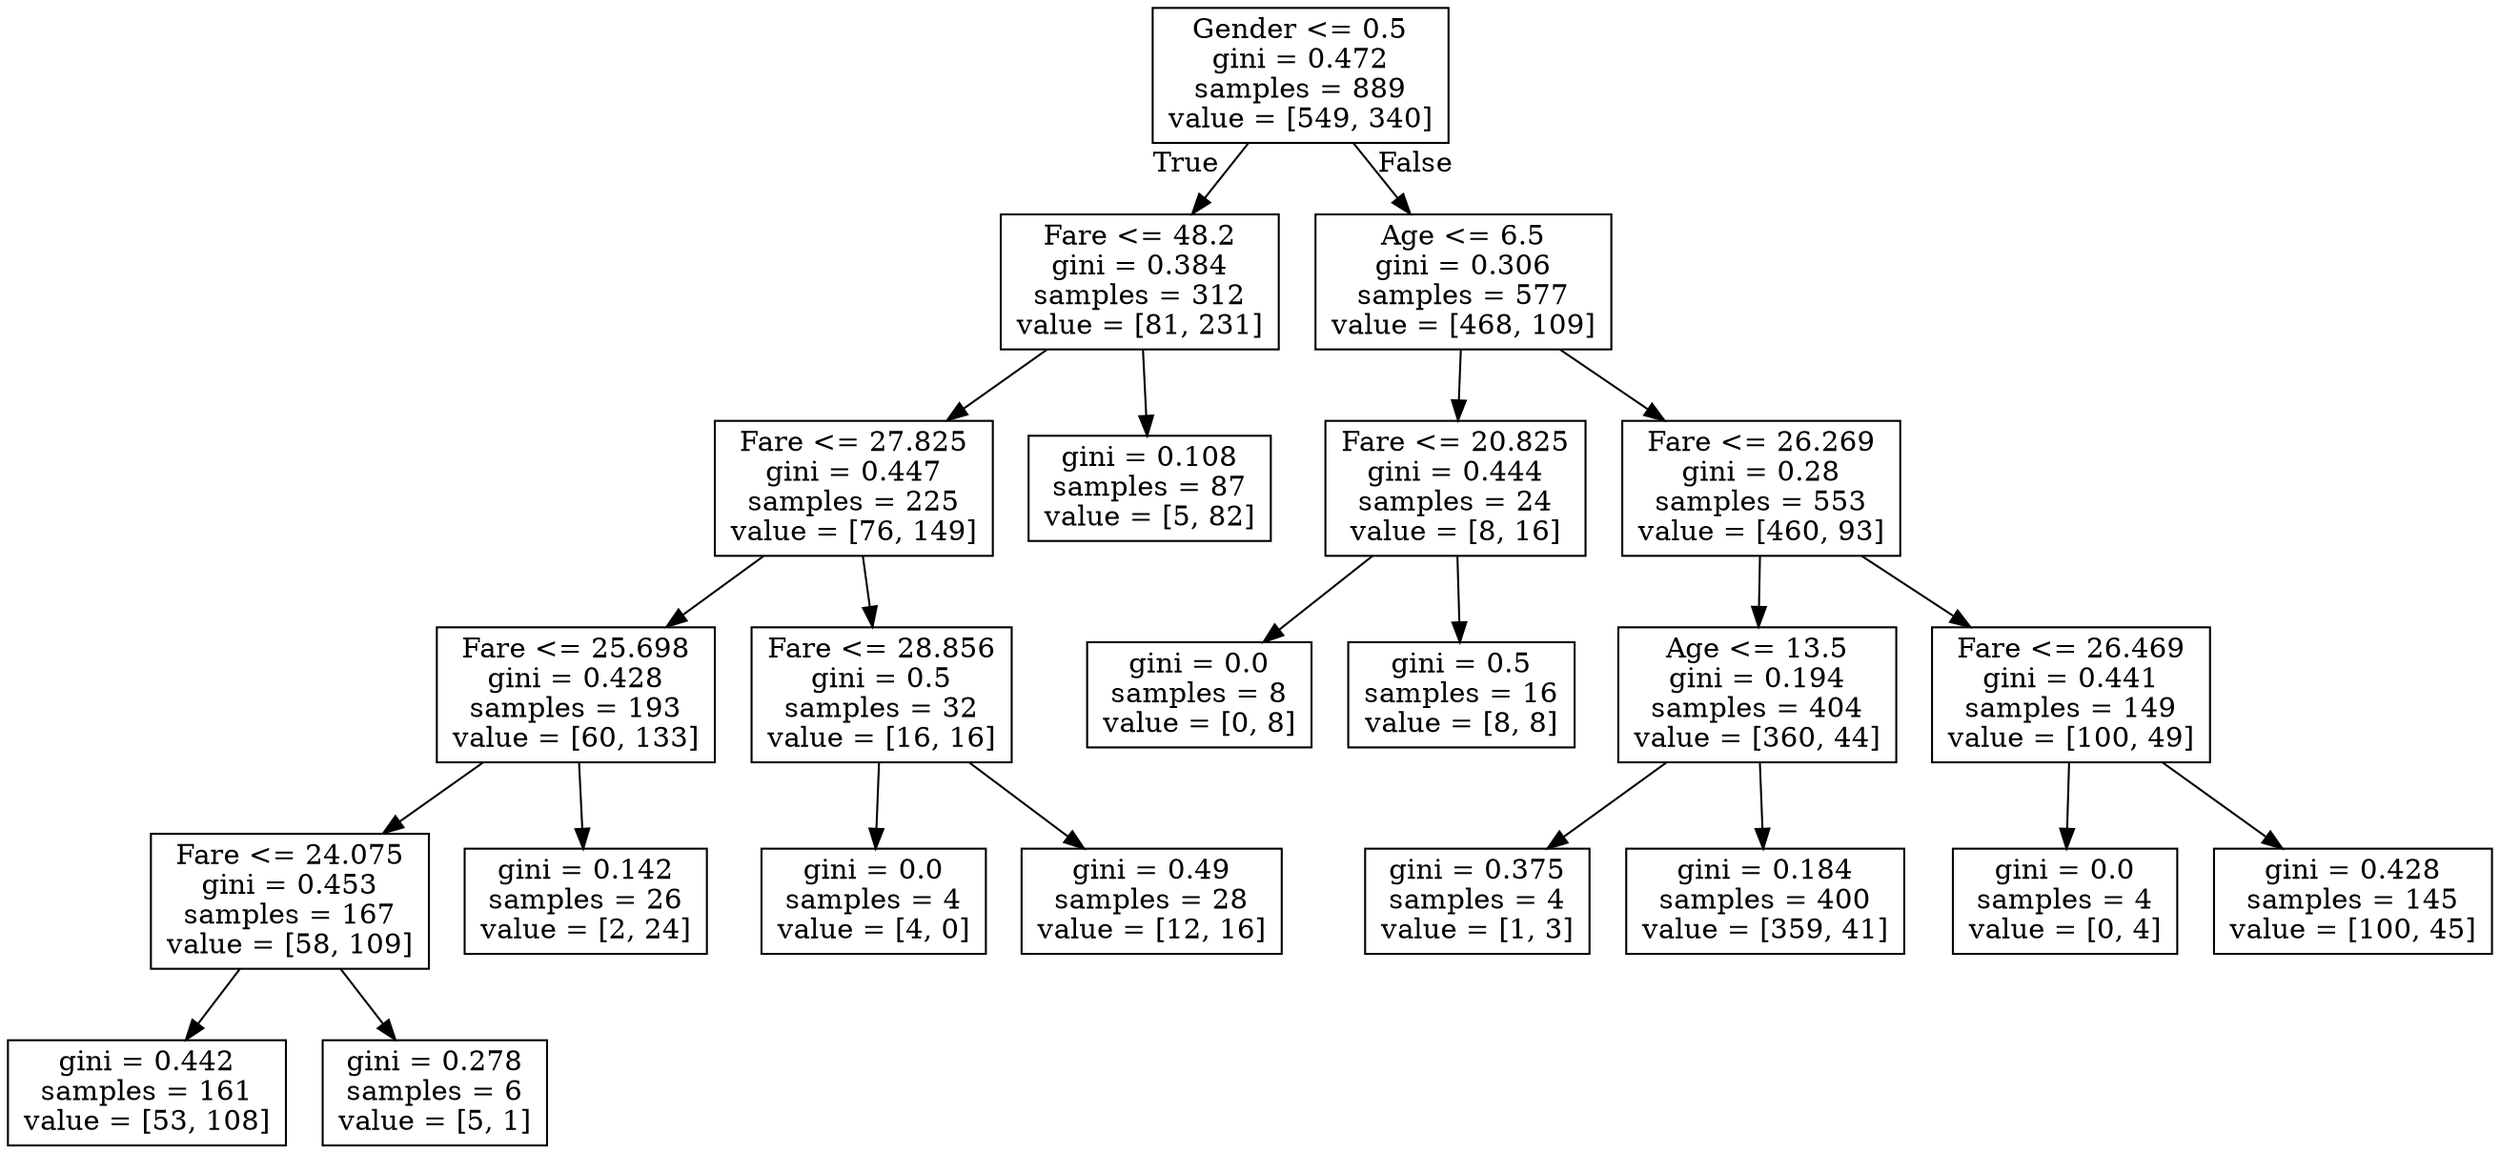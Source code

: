 digraph Tree {
node [shape=box] ;
0 [label="Gender <= 0.5\ngini = 0.472\nsamples = 889\nvalue = [549, 340]"] ;
1 [label="Fare <= 48.2\ngini = 0.384\nsamples = 312\nvalue = [81, 231]"] ;
0 -> 1 [labeldistance=2.5, labelangle=45, headlabel="True"] ;
7 [label="Fare <= 27.825\ngini = 0.447\nsamples = 225\nvalue = [76, 149]"] ;
1 -> 7 ;
15 [label="Fare <= 25.698\ngini = 0.428\nsamples = 193\nvalue = [60, 133]"] ;
7 -> 15 ;
17 [label="Fare <= 24.075\ngini = 0.453\nsamples = 167\nvalue = [58, 109]"] ;
15 -> 17 ;
19 [label="gini = 0.442\nsamples = 161\nvalue = [53, 108]"] ;
17 -> 19 ;
20 [label="gini = 0.278\nsamples = 6\nvalue = [5, 1]"] ;
17 -> 20 ;
18 [label="gini = 0.142\nsamples = 26\nvalue = [2, 24]"] ;
15 -> 18 ;
16 [label="Fare <= 28.856\ngini = 0.5\nsamples = 32\nvalue = [16, 16]"] ;
7 -> 16 ;
21 [label="gini = 0.0\nsamples = 4\nvalue = [4, 0]"] ;
16 -> 21 ;
22 [label="gini = 0.49\nsamples = 28\nvalue = [12, 16]"] ;
16 -> 22 ;
8 [label="gini = 0.108\nsamples = 87\nvalue = [5, 82]"] ;
1 -> 8 ;
2 [label="Age <= 6.5\ngini = 0.306\nsamples = 577\nvalue = [468, 109]"] ;
0 -> 2 [labeldistance=2.5, labelangle=-45, headlabel="False"] ;
3 [label="Fare <= 20.825\ngini = 0.444\nsamples = 24\nvalue = [8, 16]"] ;
2 -> 3 ;
13 [label="gini = 0.0\nsamples = 8\nvalue = [0, 8]"] ;
3 -> 13 ;
14 [label="gini = 0.5\nsamples = 16\nvalue = [8, 8]"] ;
3 -> 14 ;
4 [label="Fare <= 26.269\ngini = 0.28\nsamples = 553\nvalue = [460, 93]"] ;
2 -> 4 ;
5 [label="Age <= 13.5\ngini = 0.194\nsamples = 404\nvalue = [360, 44]"] ;
4 -> 5 ;
11 [label="gini = 0.375\nsamples = 4\nvalue = [1, 3]"] ;
5 -> 11 ;
12 [label="gini = 0.184\nsamples = 400\nvalue = [359, 41]"] ;
5 -> 12 ;
6 [label="Fare <= 26.469\ngini = 0.441\nsamples = 149\nvalue = [100, 49]"] ;
4 -> 6 ;
9 [label="gini = 0.0\nsamples = 4\nvalue = [0, 4]"] ;
6 -> 9 ;
10 [label="gini = 0.428\nsamples = 145\nvalue = [100, 45]"] ;
6 -> 10 ;
}